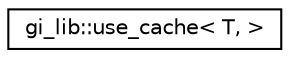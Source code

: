 digraph "Graphical Class Hierarchy"
{
  edge [fontname="Helvetica",fontsize="10",labelfontname="Helvetica",labelfontsize="10"];
  node [fontname="Helvetica",fontsize="10",shape=record];
  rankdir="LR";
  Node1 [label="gi_lib::use_cache\< T, \>",height=0.2,width=0.4,color="black", fillcolor="white", style="filled",URL="$structgi__lib_1_1use__cache.html",tooltip="If T declares a type \"use_cache\", use_cache has a public member \"type\", otherwise there&#39;s no member..."];
}

